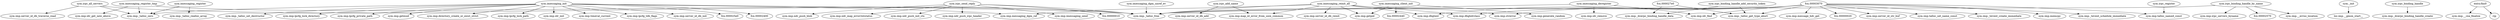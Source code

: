 digraph code {
  "0x00003ed0" [label="sym.imessaging_register"];
  "0x00003ed0" -> "0x000023b0";
  "0x000023b0" [label="sym.imp._talloc_zero"];
  "0x00003ed0" -> "0x00002550";
  "0x00002550" [label="sym.imp._talloc_realloc_array"];
  "0x000036d0" [label="sym.irpc_all_servers"];
  "0x000036d0" -> "0x000023b0";
  "0x000023b0" [label="sym.imp._talloc_zero"];
  "0x000036d0" -> "0x00002480";
  "0x00002480" [label="sym.imp.server_id_db_traverse_read"];
  "0x000036d0" -> "0x00002240";
  "0x00002240" [label="sym.imp._talloc_free"];
  "0x00003e40" [label="sym.imessaging_register_tmp"];
  "0x00003e40" -> "0x000023b0";
  "0x000023b0" [label="sym.imp._talloc_zero"];
  "0x00003e40" -> "0x00002650";
  "0x00002650" [label="sym.imp.idr_get_new_above"];
  "0x00003e40" -> "0x00002240";
  "0x00002240" [label="sym.imp._talloc_free"];
  "0x000021c0" [label="sym._init"];
  "0x000021c0" -> "0x00002260";
  "0x00002260" [label="loc.imp.__gmon_start__"];
  "0x00003550" [label="sym.irpc_binding_handle_add_security_token"];
  "0x00003550" -> "0x00002540";
  "0x00002540" [label="sym.imp._dcerpc_binding_handle_data"];
  "0x00003550" -> "0x00002610";
  "0x00002610" [label="sym.imp._talloc_get_type_abort"];
  "0x00003750" [label="sym.irpc_add_name"];
  "0x00003750" -> "0x00002330";
  "0x00002330" [label="sym.imp.server_id_db_add"];
  "0x00003750" -> "0x00002410";
  "0x00002410" [label="sym.imp.map_nt_error_from_unix_common"];
  "0x00003580" [label="sym.irpc_binding_handle"];
  "0x00003580" -> "0x000022f0";
  "0x000022f0" [label="sym.imp._dcerpc_binding_handle_create"];
  "0x00003c70" [label="sym.imessaging_dgm_unref_ev"];
  "0x00003c70" -> "0x00002240";
  "0x00002240" [label="sym.imp._talloc_free"];
  "0x00003780" [label="sym.irpc_send_reply"];
  "0x00003780" -> "0x00002270";
  "0x00002270" [label="sym.imp.ndr_push_init_ctx"];
  "0x00003780" -> "0x000023a0";
  "0x000023a0" [label="sym.imp.ndr_push_irpc_header"];
  "0x00003780" -> "0x00000010";
  "0x00000010" [label="fcn.00000010"];
  "0x00003780" -> "0x000021f0";
  "0x000021f0" [label="sym.imp.ndr_push_blob"];
  "0x00003780" -> "0x000024d0";
  "0x000024d0" [label="sym.imp.imessaging_send"];
  "0x00003780" -> "0x00002240";
  "0x00002240" [label="sym.imp._talloc_free"];
  "0x00003780" -> "0x00002600";
  "0x00002600" [label="sym.imp.ndr_map_error2ntstatus"];
  "0x00003fe0" [label="sym.imessaging_init"];
  "0x00003fe0" -> "0x000023b0";
  "0x000023b0" [label="sym.imp._talloc_zero"];
  "0x00003fe0" -> "0x000022b0";
  "0x000022b0" [label="sym.imp._talloc_set_destructor"];
  "0x00003fe0" -> "0x000023c0";
  "0x000023c0" [label="sym.imp.lpcfg_lock_directory"];
  "0x00003fe0" -> "0x00002250";
  "0x00002250" [label="sym.imp.lpcfg_private_path"];
  "0x00003fe0" -> "0x000023e0";
  "0x000023e0" [label="sym.imp.geteuid"];
  "0x00003fe0" -> "0x00002510";
  "0x00002510" [label="sym.imp.directory_create_or_exist_strict"];
  "0x00003fe0" -> "0x00002530";
  "0x00002530" [label="sym.imp.lpcfg_lock_path"];
  "0x00003fe0" -> "0x000022a0";
  "0x000022a0" [label="sym.imp.messaging_dgm_ref"];
  "0x00003fe0" -> "0x000024f0";
  "0x000024f0" [label="sym.imp.idr_init"];
  "0x00003fe0" -> "0x00002640";
  "0x00002640" [label="sym.imp.timeval_current"];
  "0x00003fe0" -> "0x00002590";
  "0x00002590" [label="sym.imp.lpcfg_tdb_flags"];
  "0x00003fe0" -> "0x000022d0";
  "0x000022d0" [label="sym.imp.server_id_db_init"];
  "0x00003fe0" -> "0x000025e0";
  "0x000025e0" [label="fcn.000025e0"];
  "0x00003fe0" -> "0x00002400";
  "0x00002400" [label="fcn.00002400"];
  "0x00003fe0" -> "0x00002240";
  "0x00002240" [label="sym.imp._talloc_free"];
  "0x00003a70" [label="sym.irpc_register"];
  "0x00003a70" -> "0x000026a0";
  "0x000026a0" [label="sym.imp.talloc_named_const"];
  "0x00003cf0" [label="sym.imessaging_deregister"];
  "0x00003cf0" -> "0x00002240";
  "0x00002240" [label="sym.imp._talloc_free"];
  "0x00003cf0" -> "0x000025c0";
  "0x000025c0" [label="sym.imp.idr_find"];
  "0x00003cf0" -> "0x000025d0";
  "0x000025d0" [label="sym.imp.idr_remove"];
  "0x00003600" [label="sym.irpc_binding_handle_by_name"];
  "0x00003600" -> "0x00002320";
  "0x00002320" [label="sym.imp.irpc_servers_byname"];
  "0x00003600" -> "0x00002240";
  "0x00002240" [label="sym.imp._talloc_free"];
  "0x00003600" -> "0x00002570";
  "0x00002570" [label="fcn.00002570"];
  "0x00003600" -> "0x000025a0";
  "0x000025a0" [label="sym.imp.__errno_location"];
  "0x00004280" [label="sym.imessaging_client_init"];
  "0x00004280" -> "0x00002370";
  "0x00002370" [label="sym.imp.getpid"];
  "0x00004280" -> "0x00002660";
  "0x00002660" [label="sym.imp.generate_random"];
  "0x00004280" -> "0x00002440";
  "0x00002440" [label="fcn.00002440"];
  "0x00003b40" [label="sym.imessaging_reinit_all"];
  "0x00003b40" -> "0x00002340";
  "0x00002340" [label="sym.imp.server_id_db_reinit"];
  "0x00003b40" -> "0x00002240";
  "0x00002240" [label="sym.imp._talloc_free"];
  "0x00003b40" -> "0x00002370";
  "0x00002370" [label="sym.imp.getpid"];
  "0x00003b40" -> "0x000022a0";
  "0x000022a0" [label="sym.imp.messaging_dgm_ref"];
  "0x00003b40" -> "0x00002410";
  "0x00002410" [label="sym.imp.map_nt_error_from_unix_common"];
  "0x00003b40" -> "0x000026c0";
  "0x000026c0" [label="sym.imp.dbghdrclass"];
  "0x00003b40" -> "0x000024b0";
  "0x000024b0" [label="sym.imp.strerror"];
  "0x00003b40" -> "0x000025b0";
  "0x000025b0" [label="sym.imp.dbgtext"];
  "0x00002760" [label="entry.fini0"];
  "0x00002760" -> "0x00002430";
  "0x00002430" [label="sym.imp.__cxa_finalize"];
  "0x00002760" -> "0x000026d0";
  "0x000026d0" [label="rip"];
  "0x000027e0" [label="fcn.000027e0"];
  "0x000027e0" -> "0x00002540";
  "0x00002540" [label="sym.imp._dcerpc_binding_handle_data"];
  "0x000027e0" -> "0x00002610";
  "0x00002610" [label="sym.imp._talloc_get_type_abort"];
  "0x00003070" [label="fcn.00003070"];
  "0x00003070" -> "0x00002610";
  "0x00002610" [label="sym.imp._talloc_get_type_abort"];
  "0x00003070" -> "0x000026a0";
  "0x000026a0" [label="sym.imp.talloc_named_const"];
  "0x00003070" -> "0x000024e0";
  "0x000024e0" [label="sym.imp.talloc_set_name_const"];
  "0x00003070" -> "0x00002200";
  "0x00002200" [label="sym.imp._tevent_create_immediate"];
  "0x00003070" -> "0x000026b0";
  "0x000026b0" [label="sym.imp.memcpy"];
  "0x00003070" -> "0x00002620";
  "0x00002620" [label="sym.imp._tevent_schedule_immediate"];
  "0x00003070" -> "0x00002240";
  "0x00002240" [label="sym.imp._talloc_free"];
  "0x00003070" -> "0x000026c0";
  "0x000026c0" [label="sym.imp.dbghdrclass"];
  "0x00003070" -> "0x000025b0";
  "0x000025b0" [label="sym.imp.dbgtext"];
  "0x00003070" -> "0x000024b0";
  "0x000024b0" [label="sym.imp.strerror"];
  "0x00003070" -> "0x00002380";
  "0x00002380" [label="sym.imp.message_hdr_get"];
  "0x00003070" -> "0x00000020";
  "0x00000020" [label="fcn.00000020"];
  "0x00003070" -> "0x00002520";
  "0x00002520" [label="sym.imp.server_id_str_buf"];
  "0x00003070" -> "0x000025c0";
  "0x000025c0" [label="sym.imp.idr_find"];
}